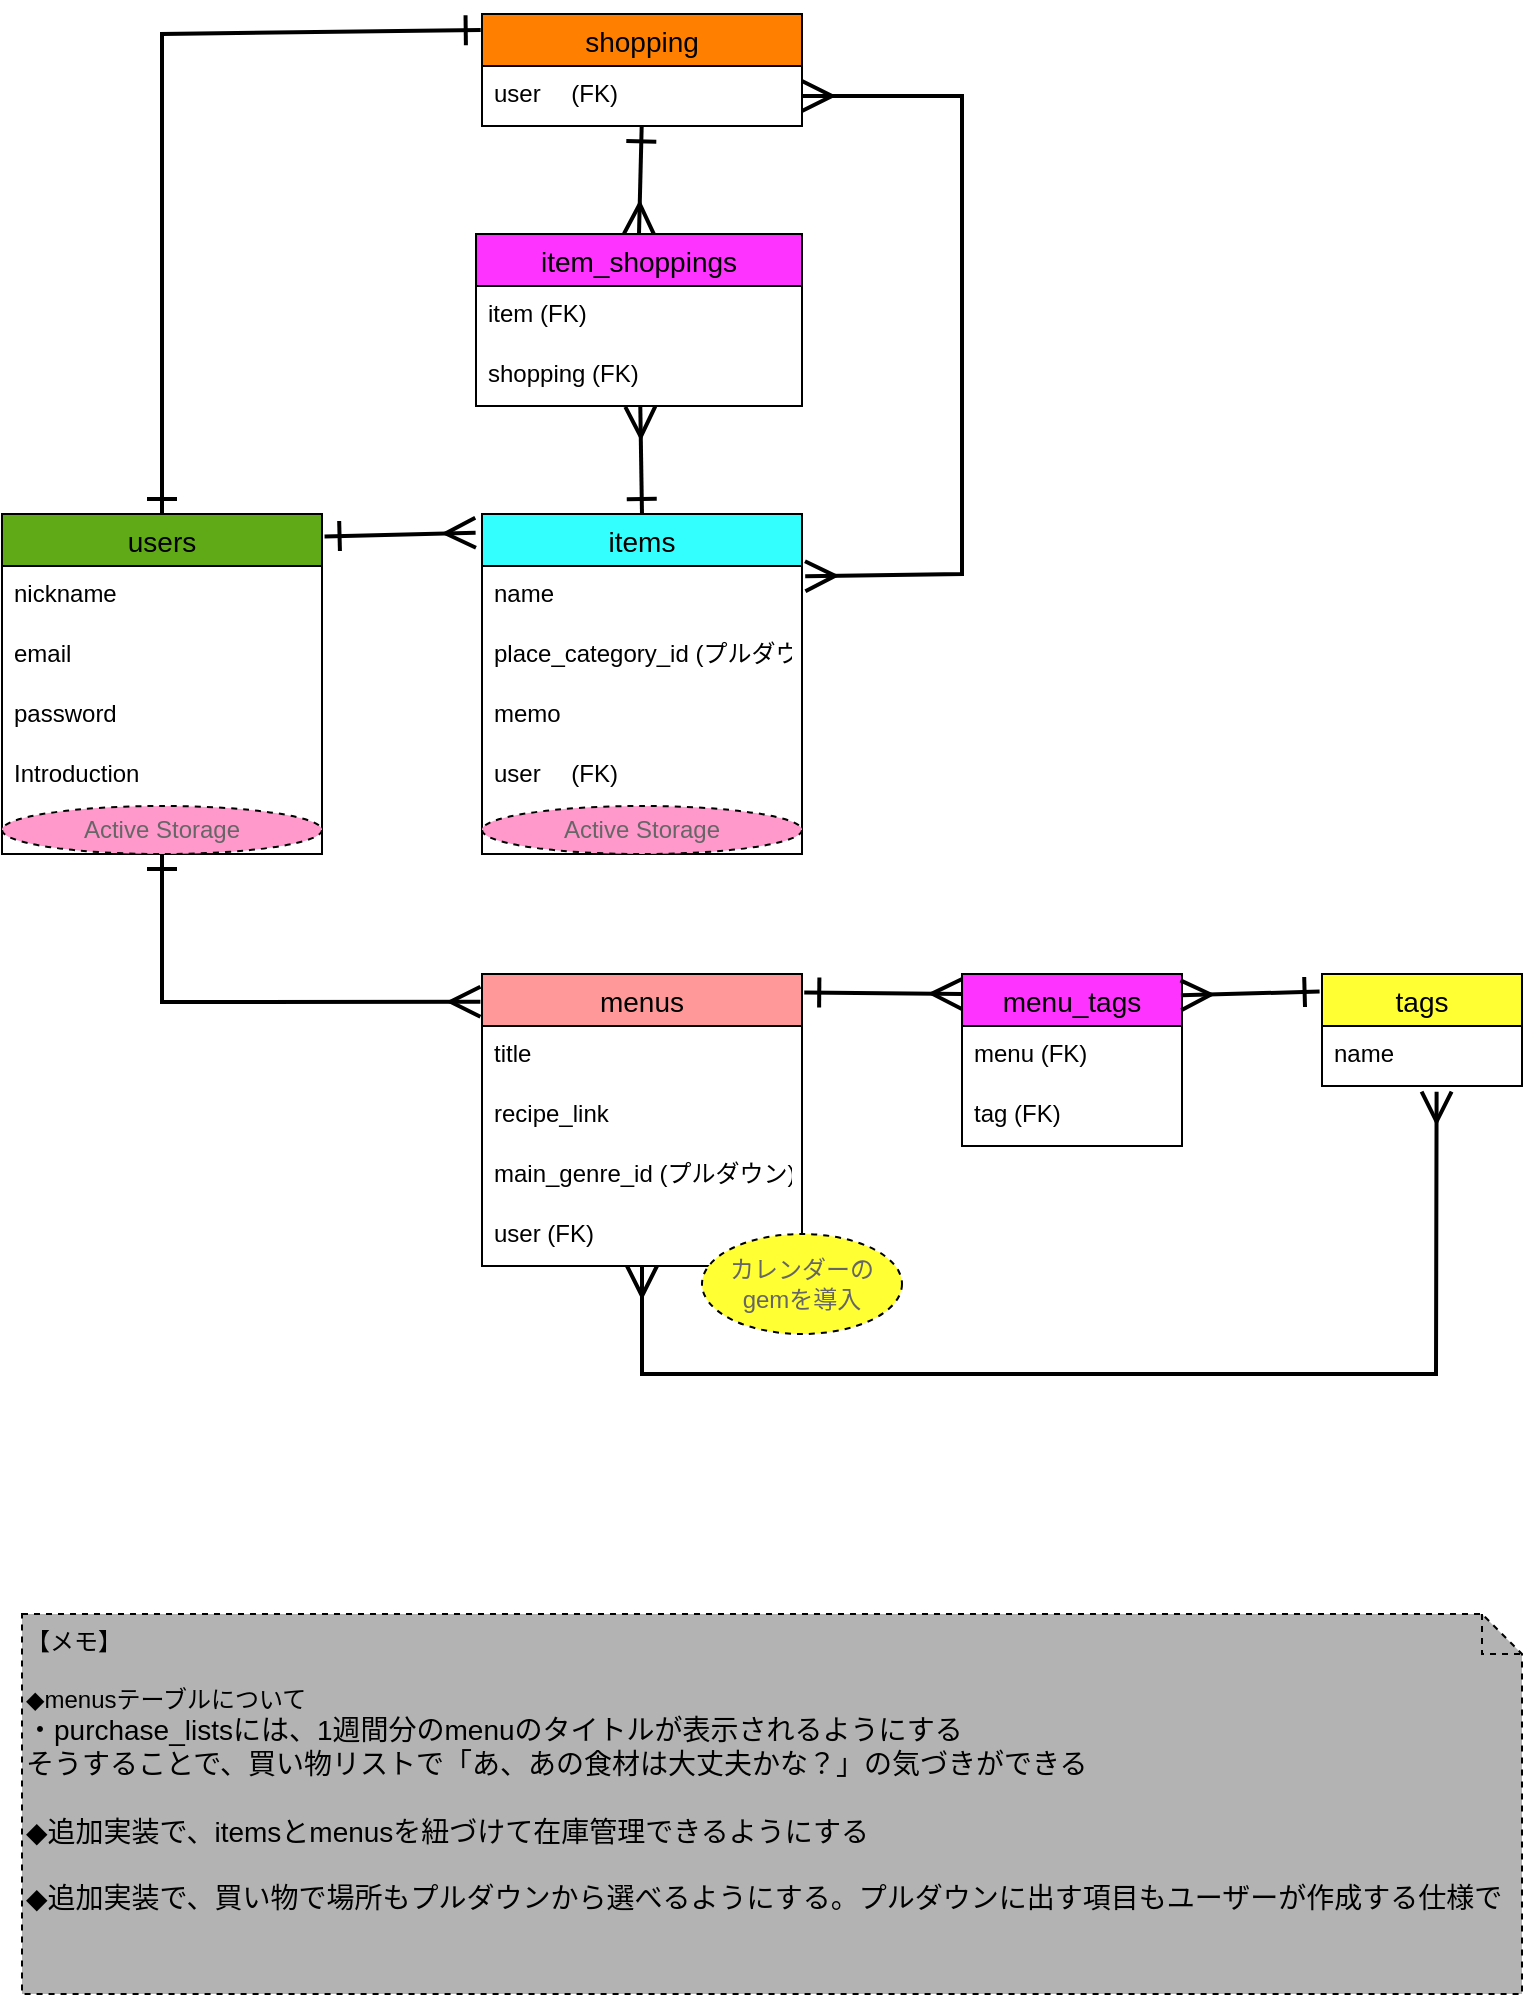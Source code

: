<mxfile>
    <diagram id="eWadbnz62wg29XNE3zge" name="案1">
        <mxGraphModel dx="1537" dy="333" grid="1" gridSize="10" guides="1" tooltips="1" connect="1" arrows="1" fold="1" page="1" pageScale="1" pageWidth="827" pageHeight="1169" math="0" shadow="0">
            <root>
                <mxCell id="0"/>
                <mxCell id="1" parent="0"/>
                <mxCell id="200" value="users" style="swimlane;fontStyle=0;childLayout=stackLayout;horizontal=1;startSize=26;horizontalStack=0;resizeParent=1;resizeParentMax=0;resizeLast=0;collapsible=1;marginBottom=0;align=center;fontSize=14;rounded=0;swimlaneLine=1;glass=0;shadow=0;fillColor=#60A917;fontColor=#000000;" parent="1" vertex="1">
                    <mxGeometry x="-800" y="290" width="160" height="170" as="geometry"/>
                </mxCell>
                <mxCell id="201" value="nickname" style="text;strokeColor=none;fillColor=none;spacingLeft=4;spacingRight=4;overflow=hidden;rotatable=0;points=[[0,0.5],[1,0.5]];portConstraint=eastwest;fontSize=12;" parent="200" vertex="1">
                    <mxGeometry y="26" width="160" height="30" as="geometry"/>
                </mxCell>
                <mxCell id="202" value="email" style="text;strokeColor=none;fillColor=none;spacingLeft=4;spacingRight=4;overflow=hidden;rotatable=0;points=[[0,0.5],[1,0.5]];portConstraint=eastwest;fontSize=12;" parent="200" vertex="1">
                    <mxGeometry y="56" width="160" height="30" as="geometry"/>
                </mxCell>
                <mxCell id="dLK7wWNn38LidMxXqtx3-224" value="password" style="text;strokeColor=none;fillColor=none;spacingLeft=4;spacingRight=4;overflow=hidden;rotatable=0;points=[[0,0.5],[1,0.5]];portConstraint=eastwest;fontSize=12;" parent="200" vertex="1">
                    <mxGeometry y="86" width="160" height="30" as="geometry"/>
                </mxCell>
                <mxCell id="203" value="Introduction&#10;&#10;" style="text;strokeColor=none;fillColor=none;spacingLeft=4;spacingRight=4;overflow=hidden;rotatable=0;points=[[0,0.5],[1,0.5]];portConstraint=eastwest;fontSize=12;" parent="200" vertex="1">
                    <mxGeometry y="116" width="160" height="30" as="geometry"/>
                </mxCell>
                <mxCell id="dLK7wWNn38LidMxXqtx3-231" value="Active Storage" style="ellipse;whiteSpace=wrap;html=1;align=center;rounded=0;shadow=0;glass=0;dashed=1;sketch=0;strokeColor=#000000;strokeWidth=1;fontColor=#666666;fillColor=#FF99CC;gradientColor=none;" parent="200" vertex="1">
                    <mxGeometry y="146" width="160" height="24" as="geometry"/>
                </mxCell>
                <mxCell id="205" value="items" style="swimlane;fontStyle=0;childLayout=stackLayout;horizontal=1;startSize=26;horizontalStack=0;resizeParent=1;resizeParentMax=0;resizeLast=0;collapsible=1;marginBottom=0;align=center;fontSize=14;rounded=0;swimlaneLine=1;glass=0;shadow=0;fillColor=#33FFFF;fontColor=#000000;" parent="1" vertex="1">
                    <mxGeometry x="-560" y="290" width="160" height="170" as="geometry"/>
                </mxCell>
                <mxCell id="206" value="name" style="text;strokeColor=none;fillColor=none;spacingLeft=4;spacingRight=4;overflow=hidden;rotatable=0;points=[[0,0.5],[1,0.5]];portConstraint=eastwest;fontSize=12;" parent="205" vertex="1">
                    <mxGeometry y="26" width="160" height="30" as="geometry"/>
                </mxCell>
                <mxCell id="207" value="place_category_id (プルダウン)" style="text;strokeColor=none;fillColor=none;spacingLeft=4;spacingRight=4;overflow=hidden;rotatable=0;points=[[0,0.5],[1,0.5]];portConstraint=eastwest;fontSize=12;" parent="205" vertex="1">
                    <mxGeometry y="56" width="160" height="30" as="geometry"/>
                </mxCell>
                <mxCell id="210" value="memo" style="text;strokeColor=none;fillColor=none;spacingLeft=4;spacingRight=4;overflow=hidden;rotatable=0;points=[[0,0.5],[1,0.5]];portConstraint=eastwest;fontSize=12;" parent="205" vertex="1">
                    <mxGeometry y="86" width="160" height="30" as="geometry"/>
                </mxCell>
                <mxCell id="211" value="user 　(FK)" style="text;strokeColor=none;fillColor=none;spacingLeft=4;spacingRight=4;overflow=hidden;rotatable=0;points=[[0,0.5],[1,0.5]];portConstraint=eastwest;fontSize=12;" parent="205" vertex="1">
                    <mxGeometry y="116" width="160" height="30" as="geometry"/>
                </mxCell>
                <mxCell id="dLK7wWNn38LidMxXqtx3-233" value="Active Storage" style="ellipse;whiteSpace=wrap;html=1;align=center;rounded=0;shadow=0;glass=0;dashed=1;sketch=0;strokeColor=#000000;strokeWidth=1;fontColor=#666666;fillColor=#FF99CC;gradientColor=none;" parent="205" vertex="1">
                    <mxGeometry y="146" width="160" height="24" as="geometry"/>
                </mxCell>
                <mxCell id="213" value="shopping" style="swimlane;fontStyle=0;childLayout=stackLayout;horizontal=1;startSize=26;horizontalStack=0;resizeParent=1;resizeParentMax=0;resizeLast=0;collapsible=1;marginBottom=0;align=center;fontSize=14;rounded=0;swimlaneLine=1;glass=0;shadow=0;fillColor=#FF8000;fontColor=#000000;" parent="1" vertex="1">
                    <mxGeometry x="-560" y="40" width="160" height="56" as="geometry"/>
                </mxCell>
                <mxCell id="KgGAMbnghW-lA_S38_4V-270" value="user 　(FK)" style="text;strokeColor=none;fillColor=none;spacingLeft=4;spacingRight=4;overflow=hidden;rotatable=0;points=[[0,0.5],[1,0.5]];portConstraint=eastwest;fontSize=12;" parent="213" vertex="1">
                    <mxGeometry y="26" width="160" height="30" as="geometry"/>
                </mxCell>
                <mxCell id="216" value="" style="endArrow=ERone;html=1;rounded=0;strokeWidth=2;fontColor=#F0F0F0;startSize=12;endSize=12;sourcePerimeterSpacing=0;endFill=0;startArrow=ERmany;startFill=0;entryX=1.008;entryY=0.066;entryDx=0;entryDy=0;entryPerimeter=0;exitX=-0.02;exitY=0.055;exitDx=0;exitDy=0;exitPerimeter=0;" parent="1" source="205" target="200" edge="1">
                    <mxGeometry relative="1" as="geometry">
                        <mxPoint x="-600" y="212" as="sourcePoint"/>
                        <mxPoint x="-610" y="220" as="targetPoint"/>
                    </mxGeometry>
                </mxCell>
                <mxCell id="217" value="" style="endArrow=ERmany;html=1;rounded=0;strokeWidth=2;fontColor=#F0F0F0;startSize=12;endSize=12;sourcePerimeterSpacing=0;endFill=0;startArrow=ERone;startFill=0;exitX=0.499;exitY=1.006;exitDx=0;exitDy=0;exitPerimeter=0;entryX=0.5;entryY=0;entryDx=0;entryDy=0;" parent="1" source="KgGAMbnghW-lA_S38_4V-270" target="225" edge="1">
                    <mxGeometry relative="1" as="geometry">
                        <mxPoint x="-480" y="130" as="sourcePoint"/>
                        <mxPoint x="-480" y="140" as="targetPoint"/>
                    </mxGeometry>
                </mxCell>
                <mxCell id="218" value="menus" style="swimlane;fontStyle=0;childLayout=stackLayout;horizontal=1;startSize=26;horizontalStack=0;resizeParent=1;resizeParentMax=0;resizeLast=0;collapsible=1;marginBottom=0;align=center;fontSize=14;rounded=0;swimlaneLine=1;glass=0;shadow=0;fillColor=#FF9999;fontColor=#000000;" parent="1" vertex="1">
                    <mxGeometry x="-560" y="520" width="160" height="146" as="geometry"/>
                </mxCell>
                <mxCell id="219" value="title" style="text;strokeColor=none;fillColor=none;spacingLeft=4;spacingRight=4;overflow=hidden;rotatable=0;points=[[0,0.5],[1,0.5]];portConstraint=eastwest;fontSize=12;" parent="218" vertex="1">
                    <mxGeometry y="26" width="160" height="30" as="geometry"/>
                </mxCell>
                <mxCell id="220" value="recipe_link&#10;&#10;&#10;&#10;" style="text;strokeColor=none;fillColor=none;spacingLeft=4;spacingRight=4;overflow=hidden;rotatable=0;points=[[0,0.5],[1,0.5]];portConstraint=eastwest;fontSize=12;" parent="218" vertex="1">
                    <mxGeometry y="56" width="160" height="30" as="geometry"/>
                </mxCell>
                <mxCell id="223" value="main_genre_id (プルダウン)" style="text;strokeColor=none;fillColor=none;spacingLeft=4;spacingRight=4;overflow=hidden;rotatable=0;points=[[0,0.5],[1,0.5]];portConstraint=eastwest;fontSize=12;" parent="218" vertex="1">
                    <mxGeometry y="86" width="160" height="30" as="geometry"/>
                </mxCell>
                <mxCell id="224" value="user (FK)" style="text;strokeColor=none;fillColor=none;spacingLeft=4;spacingRight=4;overflow=hidden;rotatable=0;points=[[0,0.5],[1,0.5]];portConstraint=eastwest;fontSize=12;" parent="218" vertex="1">
                    <mxGeometry y="116" width="160" height="30" as="geometry"/>
                </mxCell>
                <mxCell id="KgGAMbnghW-lA_S38_4V-237" value="【メモ】&lt;br&gt;&lt;br&gt;◆menusテーブルについて&lt;br&gt;&lt;span style=&quot;font-size: 14px; text-align: center;&quot;&gt;・purchase_listsには、1週間分のmenuのタイトルが表示されるようにする&lt;br&gt;そうすることで、買い物リストで「あ、あの食材は大丈夫かな？」の気づきができる&lt;br&gt;&lt;br&gt;◆追加実装で、itemsとmenusを紐づけて在庫管理できるようにする&lt;br&gt;&lt;br&gt;◆追加実装で、買い物で場所もプルダウンから選べるようにする。プルダウンに出す項目もユーザーが作成する仕様で&lt;br&gt;&lt;/span&gt;" style="shape=note;size=20;whiteSpace=wrap;html=1;rounded=0;shadow=0;glass=0;dashed=1;sketch=0;strokeColor=#000000;strokeWidth=1;fontColor=#000000;fillColor=#B3B3B3;gradientColor=none;align=left;verticalAlign=top;" parent="1" vertex="1">
                    <mxGeometry x="-790" y="840" width="750" height="190" as="geometry"/>
                </mxCell>
                <mxCell id="KgGAMbnghW-lA_S38_4V-248" value="カレンダーの&lt;br&gt;gemを導入" style="ellipse;whiteSpace=wrap;html=1;align=center;rounded=0;shadow=0;glass=0;dashed=1;sketch=0;strokeColor=#000000;strokeWidth=1;fontColor=#666666;fillColor=#FFFF33;gradientColor=none;" parent="1" vertex="1">
                    <mxGeometry x="-450" y="650" width="100" height="50" as="geometry"/>
                </mxCell>
                <mxCell id="KgGAMbnghW-lA_S38_4V-252" value="" style="endArrow=ERone;html=1;rounded=0;strokeWidth=2;fontColor=#F0F0F0;startSize=12;endSize=12;sourcePerimeterSpacing=0;endFill=0;startArrow=ERmany;startFill=0;exitX=-0.005;exitY=0.095;exitDx=0;exitDy=0;exitPerimeter=0;entryX=0.5;entryY=1;entryDx=0;entryDy=0;" parent="1" source="218" target="dLK7wWNn38LidMxXqtx3-231" edge="1">
                    <mxGeometry relative="1" as="geometry">
                        <mxPoint x="-600" y="550" as="sourcePoint"/>
                        <mxPoint x="-720" y="470" as="targetPoint"/>
                        <Array as="points">
                            <mxPoint x="-720" y="534"/>
                        </Array>
                    </mxGeometry>
                </mxCell>
                <mxCell id="KgGAMbnghW-lA_S38_4V-259" value="tags" style="swimlane;fontStyle=0;childLayout=stackLayout;horizontal=1;startSize=26;horizontalStack=0;resizeParent=1;resizeParentMax=0;resizeLast=0;collapsible=1;marginBottom=0;align=center;fontSize=14;rounded=0;swimlaneLine=1;glass=0;shadow=0;strokeColor=#000000;fillColor=#FFFF33;fontColor=#000000;" parent="1" vertex="1">
                    <mxGeometry x="-140" y="520" width="100" height="56" as="geometry"/>
                </mxCell>
                <mxCell id="KgGAMbnghW-lA_S38_4V-260" value="name" style="text;strokeColor=default;fillColor=none;spacingLeft=4;spacingRight=4;overflow=hidden;rotatable=0;points=[[0,0.5],[1,0.5]];portConstraint=eastwest;fontSize=12;" parent="KgGAMbnghW-lA_S38_4V-259" vertex="1">
                    <mxGeometry y="26" width="100" height="30" as="geometry"/>
                </mxCell>
                <mxCell id="KgGAMbnghW-lA_S38_4V-261" value="menu_tags" style="swimlane;fontStyle=0;childLayout=stackLayout;horizontal=1;startSize=26;horizontalStack=0;resizeParent=1;resizeParentMax=0;resizeLast=0;collapsible=1;marginBottom=0;align=center;fontSize=14;rounded=0;swimlaneLine=1;glass=0;shadow=0;fillColor=#FF33FF;fontColor=#000000;" parent="1" vertex="1">
                    <mxGeometry x="-320" y="520" width="110" height="86" as="geometry"/>
                </mxCell>
                <mxCell id="KgGAMbnghW-lA_S38_4V-263" value="menu (FK)" style="text;strokeColor=none;fillColor=none;spacingLeft=4;spacingRight=4;overflow=hidden;rotatable=0;points=[[0,0.5],[1,0.5]];portConstraint=eastwest;fontSize=12;" parent="KgGAMbnghW-lA_S38_4V-261" vertex="1">
                    <mxGeometry y="26" width="110" height="30" as="geometry"/>
                </mxCell>
                <mxCell id="KgGAMbnghW-lA_S38_4V-262" value="tag (FK)" style="text;strokeColor=none;fillColor=none;spacingLeft=4;spacingRight=4;overflow=hidden;rotatable=0;points=[[0,0.5],[1,0.5]];portConstraint=eastwest;fontSize=12;" parent="KgGAMbnghW-lA_S38_4V-261" vertex="1">
                    <mxGeometry y="56" width="110" height="30" as="geometry"/>
                </mxCell>
                <mxCell id="KgGAMbnghW-lA_S38_4V-265" value="" style="endArrow=ERone;html=1;rounded=0;strokeWidth=2;fontColor=#F0F0F0;startSize=12;endSize=12;sourcePerimeterSpacing=0;endFill=0;startArrow=ERmany;startFill=0;entryX=1.007;entryY=0.063;entryDx=0;entryDy=0;entryPerimeter=0;exitX=0;exitY=0.116;exitDx=0;exitDy=0;exitPerimeter=0;" parent="1" source="KgGAMbnghW-lA_S38_4V-261" target="218" edge="1">
                    <mxGeometry relative="1" as="geometry">
                        <mxPoint x="-360" y="529" as="sourcePoint"/>
                        <mxPoint x="-400" y="560" as="targetPoint"/>
                    </mxGeometry>
                </mxCell>
                <mxCell id="KgGAMbnghW-lA_S38_4V-266" value="" style="endArrow=ERone;html=1;rounded=0;strokeWidth=2;fontColor=#F0F0F0;startSize=12;endSize=12;sourcePerimeterSpacing=0;endFill=0;startArrow=ERmany;startFill=0;entryX=-0.012;entryY=0.157;entryDx=0;entryDy=0;exitX=0.995;exitY=0.124;exitDx=0;exitDy=0;exitPerimeter=0;entryPerimeter=0;" parent="1" source="KgGAMbnghW-lA_S38_4V-261" target="KgGAMbnghW-lA_S38_4V-259" edge="1">
                    <mxGeometry relative="1" as="geometry">
                        <mxPoint x="-190" y="530" as="sourcePoint"/>
                        <mxPoint x="-390" y="571" as="targetPoint"/>
                    </mxGeometry>
                </mxCell>
                <mxCell id="KgGAMbnghW-lA_S38_4V-267" value="" style="endArrow=ERone;html=1;rounded=0;strokeWidth=2;fontColor=#F0F0F0;startSize=12;endSize=12;sourcePerimeterSpacing=0;endFill=0;startArrow=ERone;startFill=0;entryX=0.5;entryY=0;entryDx=0;entryDy=0;exitX=-0.004;exitY=0.143;exitDx=0;exitDy=0;exitPerimeter=0;" parent="1" source="213" target="200" edge="1">
                    <mxGeometry relative="1" as="geometry">
                        <mxPoint x="-590" y="50" as="sourcePoint"/>
                        <mxPoint x="-720" y="40" as="targetPoint"/>
                        <Array as="points">
                            <mxPoint x="-720" y="50"/>
                        </Array>
                    </mxGeometry>
                </mxCell>
                <mxCell id="dLK7wWNn38LidMxXqtx3-243" value="" style="endArrow=ERmany;html=1;rounded=0;strokeWidth=2;fontColor=#F0F0F0;startSize=12;endSize=12;sourcePerimeterSpacing=0;endFill=0;startArrow=ERmany;startFill=0;exitX=0.573;exitY=1.094;exitDx=0;exitDy=0;exitPerimeter=0;entryX=0.5;entryY=1;entryDx=0;entryDy=0;" parent="1" source="KgGAMbnghW-lA_S38_4V-260" target="218" edge="1">
                    <mxGeometry relative="1" as="geometry">
                        <mxPoint x="-134.48" y="740" as="sourcePoint"/>
                        <mxPoint x="-480" y="680" as="targetPoint"/>
                        <Array as="points">
                            <mxPoint x="-83" y="720"/>
                            <mxPoint x="-480" y="720"/>
                        </Array>
                    </mxGeometry>
                </mxCell>
                <mxCell id="225" value="item_shoppings" style="swimlane;fontStyle=0;childLayout=stackLayout;horizontal=1;startSize=26;horizontalStack=0;resizeParent=1;resizeParentMax=0;resizeLast=0;collapsible=1;marginBottom=0;align=center;fontSize=14;rounded=0;swimlaneLine=1;glass=0;shadow=0;fillColor=#FF33FF;fontColor=#000000;" parent="1" vertex="1">
                    <mxGeometry x="-563" y="150" width="163" height="86" as="geometry"/>
                </mxCell>
                <mxCell id="230" value="item (FK)" style="text;strokeColor=none;fillColor=none;spacingLeft=4;spacingRight=4;overflow=hidden;rotatable=0;points=[[0,0.5],[1,0.5]];portConstraint=eastwest;fontSize=12;" parent="225" vertex="1">
                    <mxGeometry y="26" width="163" height="30" as="geometry"/>
                </mxCell>
                <mxCell id="227" value="shopping (FK)" style="text;strokeColor=none;fillColor=none;spacingLeft=4;spacingRight=4;overflow=hidden;rotatable=0;points=[[0,0.5],[1,0.5]];portConstraint=eastwest;fontSize=12;" parent="225" vertex="1">
                    <mxGeometry y="56" width="163" height="30" as="geometry"/>
                </mxCell>
                <mxCell id="231" value="" style="endArrow=ERmany;html=1;rounded=0;strokeWidth=2;fontColor=#F0F0F0;startSize=12;endSize=12;sourcePerimeterSpacing=0;endFill=0;startArrow=ERone;startFill=0;exitX=0.5;exitY=0;exitDx=0;exitDy=0;entryX=0.504;entryY=1.011;entryDx=0;entryDy=0;entryPerimeter=0;" parent="1" source="205" target="227" edge="1">
                    <mxGeometry relative="1" as="geometry">
                        <mxPoint x="-470.16" y="106.18" as="sourcePoint"/>
                        <mxPoint x="-480" y="260" as="targetPoint"/>
                    </mxGeometry>
                </mxCell>
                <mxCell id="232" value="" style="endArrow=ERmany;html=1;rounded=0;strokeWidth=2;fontColor=#F0F0F0;startSize=12;endSize=12;sourcePerimeterSpacing=0;endFill=0;startArrow=ERmany;startFill=0;exitX=1;exitY=0.5;exitDx=0;exitDy=0;entryX=1.01;entryY=0.172;entryDx=0;entryDy=0;entryPerimeter=0;" parent="1" source="KgGAMbnghW-lA_S38_4V-270" target="206" edge="1">
                    <mxGeometry relative="1" as="geometry">
                        <mxPoint x="-268.66" y="190.0" as="sourcePoint"/>
                        <mxPoint x="-380" y="340" as="targetPoint"/>
                        <Array as="points">
                            <mxPoint x="-320" y="81"/>
                            <mxPoint x="-320" y="320"/>
                        </Array>
                    </mxGeometry>
                </mxCell>
            </root>
        </mxGraphModel>
    </diagram>
    <diagram name="案2" id="NeRu8VXgCP2zrzPimx1U">
        <mxGraphModel dx="3023" dy="1542" grid="1" gridSize="10" guides="1" tooltips="1" connect="1" arrows="1" fold="1" page="1" pageScale="1" pageWidth="827" pageHeight="1169" math="0" shadow="0">
            <root>
                <mxCell id="s4Gsbq-1xFyYyIthdPwe-0"/>
                <mxCell id="s4Gsbq-1xFyYyIthdPwe-1" parent="s4Gsbq-1xFyYyIthdPwe-0"/>
                <mxCell id="s4Gsbq-1xFyYyIthdPwe-2" value="users" style="swimlane;fontStyle=0;childLayout=stackLayout;horizontal=1;startSize=26;horizontalStack=0;resizeParent=1;resizeParentMax=0;resizeLast=0;collapsible=1;marginBottom=0;align=center;fontSize=14;rounded=0;swimlaneLine=1;glass=0;shadow=0;fillColor=#60A917;fontColor=#000000;" vertex="1" parent="s4Gsbq-1xFyYyIthdPwe-1">
                    <mxGeometry x="40" y="40" width="160" height="116" as="geometry"/>
                </mxCell>
                <mxCell id="s4Gsbq-1xFyYyIthdPwe-3" value="nickname" style="text;strokeColor=none;fillColor=none;spacingLeft=4;spacingRight=4;overflow=hidden;rotatable=0;points=[[0,0.5],[1,0.5]];portConstraint=eastwest;fontSize=12;" vertex="1" parent="s4Gsbq-1xFyYyIthdPwe-2">
                    <mxGeometry y="26" width="160" height="30" as="geometry"/>
                </mxCell>
                <mxCell id="s4Gsbq-1xFyYyIthdPwe-4" value="email" style="text;strokeColor=none;fillColor=none;spacingLeft=4;spacingRight=4;overflow=hidden;rotatable=0;points=[[0,0.5],[1,0.5]];portConstraint=eastwest;fontSize=12;" vertex="1" parent="s4Gsbq-1xFyYyIthdPwe-2">
                    <mxGeometry y="56" width="160" height="30" as="geometry"/>
                </mxCell>
                <mxCell id="s4Gsbq-1xFyYyIthdPwe-5" value="password" style="text;strokeColor=none;fillColor=none;spacingLeft=4;spacingRight=4;overflow=hidden;rotatable=0;points=[[0,0.5],[1,0.5]];portConstraint=eastwest;fontSize=12;" vertex="1" parent="s4Gsbq-1xFyYyIthdPwe-2">
                    <mxGeometry y="86" width="160" height="30" as="geometry"/>
                </mxCell>
                <mxCell id="s4Gsbq-1xFyYyIthdPwe-6" value="ユーザー管理に関する情報" style="swimlane;fontStyle=0;childLayout=stackLayout;horizontal=1;startSize=26;horizontalStack=0;resizeParent=1;resizeParentMax=0;resizeLast=0;collapsible=1;marginBottom=0;align=center;fontSize=14;rounded=0;swimlaneLine=1;glass=0;shadow=0;fillColor=#60A917;fontColor=#000000;strokeColor=#2D7600;" vertex="1" parent="s4Gsbq-1xFyYyIthdPwe-1">
                    <mxGeometry x="-650" y="60" width="230" height="326" as="geometry"/>
                </mxCell>
                <mxCell id="s4Gsbq-1xFyYyIthdPwe-7" value="ニックネーム" style="text;strokeColor=default;fillColor=#FFFFFF;spacingLeft=4;spacingRight=4;overflow=hidden;rotatable=0;points=[[0,0.5],[1,0.5]];portConstraint=eastwest;fontSize=12;strokeWidth=1;dashed=1;fontColor=#000000;" vertex="1" parent="s4Gsbq-1xFyYyIthdPwe-6">
                    <mxGeometry y="26" width="230" height="30" as="geometry"/>
                </mxCell>
                <mxCell id="s4Gsbq-1xFyYyIthdPwe-8" value="メールアドレス " style="text;strokeColor=default;fillColor=#FFFFFF;spacingLeft=4;spacingRight=4;overflow=hidden;rotatable=0;points=[[0,0.5],[1,0.5]];portConstraint=eastwest;fontSize=12;dashed=1;fontColor=#000000;" vertex="1" parent="s4Gsbq-1xFyYyIthdPwe-6">
                    <mxGeometry y="56" width="230" height="30" as="geometry"/>
                </mxCell>
                <mxCell id="s4Gsbq-1xFyYyIthdPwe-9" value="パスワード" style="text;strokeColor=default;fillColor=#FFFFFF;spacingLeft=4;spacingRight=4;overflow=hidden;rotatable=0;points=[[0,0.5],[1,0.5]];portConstraint=eastwest;fontSize=12;rounded=0;shadow=0;glass=0;sketch=0;fontColor=#000000;dashed=1;" vertex="1" parent="s4Gsbq-1xFyYyIthdPwe-6">
                    <mxGeometry y="86" width="230" height="30" as="geometry"/>
                </mxCell>
                <mxCell id="s4Gsbq-1xFyYyIthdPwe-10" value="名字" style="text;strokeColor=default;fillColor=#FFFFFF;spacingLeft=4;spacingRight=4;overflow=hidden;rotatable=0;points=[[0,0.5],[1,0.5]];portConstraint=eastwest;fontSize=12;rounded=0;shadow=0;glass=0;sketch=0;fontColor=#000000;dashed=1;" vertex="1" parent="s4Gsbq-1xFyYyIthdPwe-6">
                    <mxGeometry y="116" width="230" height="30" as="geometry"/>
                </mxCell>
                <mxCell id="s4Gsbq-1xFyYyIthdPwe-11" value="名前" style="text;strokeColor=default;fillColor=#FFFFFF;spacingLeft=4;spacingRight=4;overflow=hidden;rotatable=0;points=[[0,0.5],[1,0.5]];portConstraint=eastwest;fontSize=12;rounded=0;shadow=0;glass=0;sketch=0;fontColor=#000000;dashed=1;" vertex="1" parent="s4Gsbq-1xFyYyIthdPwe-6">
                    <mxGeometry y="146" width="230" height="30" as="geometry"/>
                </mxCell>
                <mxCell id="s4Gsbq-1xFyYyIthdPwe-12" value="名字カナ" style="text;strokeColor=default;fillColor=#FFFFFF;spacingLeft=4;spacingRight=4;overflow=hidden;rotatable=0;points=[[0,0.5],[1,0.5]];portConstraint=eastwest;fontSize=12;rounded=0;shadow=0;glass=0;sketch=0;fontColor=#000000;dashed=1;" vertex="1" parent="s4Gsbq-1xFyYyIthdPwe-6">
                    <mxGeometry y="176" width="230" height="30" as="geometry"/>
                </mxCell>
                <mxCell id="s4Gsbq-1xFyYyIthdPwe-13" value="名前カナ" style="text;strokeColor=default;fillColor=#FFFFFF;spacingLeft=4;spacingRight=4;overflow=hidden;rotatable=0;points=[[0,0.5],[1,0.5]];portConstraint=eastwest;fontSize=12;dashed=1;fontColor=#000000;" vertex="1" parent="s4Gsbq-1xFyYyIthdPwe-6">
                    <mxGeometry y="206" width="230" height="30" as="geometry"/>
                </mxCell>
                <mxCell id="s4Gsbq-1xFyYyIthdPwe-14" value="生年月日" style="text;strokeColor=default;fillColor=#FFFFFF;spacingLeft=4;spacingRight=4;overflow=hidden;rotatable=0;points=[[0,0.5],[1,0.5]];portConstraint=eastwest;fontSize=12;rounded=0;shadow=0;glass=0;sketch=0;fontColor=#000000;dashed=1;" vertex="1" parent="s4Gsbq-1xFyYyIthdPwe-6">
                    <mxGeometry y="236" width="230" height="30" as="geometry"/>
                </mxCell>
                <mxCell id="s4Gsbq-1xFyYyIthdPwe-15" value="アイコン画像" style="text;strokeColor=default;fillColor=#FFFFFF;spacingLeft=4;spacingRight=4;overflow=hidden;rotatable=0;points=[[0,0.5],[1,0.5]];portConstraint=eastwest;fontSize=12;rounded=0;shadow=0;glass=0;sketch=0;fontColor=#000000;dashed=1;" vertex="1" parent="s4Gsbq-1xFyYyIthdPwe-6">
                    <mxGeometry y="266" width="230" height="30" as="geometry"/>
                </mxCell>
                <mxCell id="s4Gsbq-1xFyYyIthdPwe-16" value="プロフィール文" style="text;strokeColor=default;fillColor=#FFFFFF;spacingLeft=4;spacingRight=4;overflow=hidden;rotatable=0;points=[[0,0.5],[1,0.5]];portConstraint=eastwest;fontSize=12;rounded=0;shadow=0;glass=0;sketch=0;fontColor=#000000;dashed=1;" vertex="1" parent="s4Gsbq-1xFyYyIthdPwe-6">
                    <mxGeometry y="296" width="230" height="30" as="geometry"/>
                </mxCell>
                <mxCell id="s4Gsbq-1xFyYyIthdPwe-17" value="買い物リストに関する情報" style="swimlane;fontStyle=0;childLayout=stackLayout;horizontal=1;startSize=26;horizontalStack=0;resizeParent=1;resizeParentMax=0;resizeLast=0;collapsible=1;marginBottom=0;align=center;fontSize=14;rounded=0;swimlaneLine=1;glass=0;shadow=0;fillColor=#FFFF66;strokeColor=#d6b656;gradientColor=none;fontColor=#000000;" vertex="1" parent="s4Gsbq-1xFyYyIthdPwe-1">
                    <mxGeometry x="-570" y="440" width="230" height="56" as="geometry"/>
                </mxCell>
                <mxCell id="s4Gsbq-1xFyYyIthdPwe-18" value="購入数量" style="text;strokeColor=default;fillColor=#FFFFFF;spacingLeft=4;spacingRight=4;overflow=hidden;rotatable=0;points=[[0,0.5],[1,0.5]];portConstraint=eastwest;fontSize=12;dashed=1;fontColor=#000000;" vertex="1" parent="s4Gsbq-1xFyYyIthdPwe-17">
                    <mxGeometry y="26" width="230" height="30" as="geometry"/>
                </mxCell>
                <mxCell id="s4Gsbq-1xFyYyIthdPwe-19" value="献立に関する情報" style="swimlane;fontStyle=0;childLayout=stackLayout;horizontal=1;startSize=26;horizontalStack=0;resizeParent=1;resizeParentMax=0;resizeLast=0;collapsible=1;marginBottom=0;align=center;fontSize=14;rounded=0;swimlaneLine=1;glass=0;shadow=0;fillColor=#FF9933;strokeColor=#d6b656;gradientColor=none;fontColor=#000000;" vertex="1" parent="s4Gsbq-1xFyYyIthdPwe-1">
                    <mxGeometry x="-500" y="680" width="230" height="176" as="geometry"/>
                </mxCell>
                <mxCell id="s4Gsbq-1xFyYyIthdPwe-20" value="タイトル" style="text;strokeColor=default;fillColor=#FFFFFF;spacingLeft=4;spacingRight=4;overflow=hidden;rotatable=0;points=[[0,0.5],[1,0.5]];portConstraint=eastwest;fontSize=12;dashed=1;fontColor=#000000;" vertex="1" parent="s4Gsbq-1xFyYyIthdPwe-19">
                    <mxGeometry y="26" width="230" height="30" as="geometry"/>
                </mxCell>
                <mxCell id="s4Gsbq-1xFyYyIthdPwe-21" value="食材" style="text;strokeColor=default;fillColor=#FFFFFF;spacingLeft=4;spacingRight=4;overflow=hidden;rotatable=0;points=[[0,0.5],[1,0.5]];portConstraint=eastwest;fontSize=12;rounded=0;shadow=0;glass=0;sketch=0;fontColor=#000000;dashed=1;" vertex="1" parent="s4Gsbq-1xFyYyIthdPwe-19">
                    <mxGeometry y="56" width="230" height="30" as="geometry"/>
                </mxCell>
                <mxCell id="s4Gsbq-1xFyYyIthdPwe-22" value="食材" style="text;strokeColor=default;fillColor=#FFFFFF;spacingLeft=4;spacingRight=4;overflow=hidden;rotatable=0;points=[[0,0.5],[1,0.5]];portConstraint=eastwest;fontSize=12;dashed=1;fontColor=#000000;" vertex="1" parent="s4Gsbq-1xFyYyIthdPwe-19">
                    <mxGeometry y="86" width="230" height="30" as="geometry"/>
                </mxCell>
                <mxCell id="s4Gsbq-1xFyYyIthdPwe-23" value="食材" style="text;strokeColor=default;fillColor=#FFFFFF;spacingLeft=4;spacingRight=4;overflow=hidden;rotatable=0;points=[[0,0.5],[1,0.5]];portConstraint=eastwest;fontSize=12;rounded=0;shadow=0;glass=0;sketch=0;fontColor=#000000;dashed=1;" vertex="1" parent="s4Gsbq-1xFyYyIthdPwe-19">
                    <mxGeometry y="116" width="230" height="30" as="geometry"/>
                </mxCell>
                <mxCell id="s4Gsbq-1xFyYyIthdPwe-24" value="その他" style="text;strokeColor=default;fillColor=#FFFFFF;spacingLeft=4;spacingRight=4;overflow=hidden;rotatable=0;points=[[0,0.5],[1,0.5]];portConstraint=eastwest;fontSize=12;rounded=0;shadow=0;glass=0;sketch=0;fontColor=#000000;dashed=1;" vertex="1" parent="s4Gsbq-1xFyYyIthdPwe-19">
                    <mxGeometry y="146" width="230" height="30" as="geometry"/>
                </mxCell>
                <mxCell id="s4Gsbq-1xFyYyIthdPwe-25" value="アイテムに関する情報" style="swimlane;fontStyle=0;childLayout=stackLayout;horizontal=1;startSize=26;horizontalStack=0;resizeParent=1;resizeParentMax=0;resizeLast=0;collapsible=1;marginBottom=0;align=center;fontSize=14;rounded=0;swimlaneLine=1;glass=0;shadow=0;fillColor=#33FFFF;strokeColor=#d6b656;gradientColor=none;fontColor=#000000;" vertex="1" parent="s4Gsbq-1xFyYyIthdPwe-1">
                    <mxGeometry x="-340" y="100" width="230" height="176" as="geometry"/>
                </mxCell>
                <mxCell id="s4Gsbq-1xFyYyIthdPwe-26" value="アイテム名" style="text;strokeColor=default;fillColor=#FFFFFF;spacingLeft=4;spacingRight=4;overflow=hidden;rotatable=0;points=[[0,0.5],[1,0.5]];portConstraint=eastwest;fontSize=12;strokeWidth=1;dashed=1;fontColor=#000000;" vertex="1" parent="s4Gsbq-1xFyYyIthdPwe-25">
                    <mxGeometry y="26" width="230" height="30" as="geometry"/>
                </mxCell>
                <mxCell id="s4Gsbq-1xFyYyIthdPwe-27" value="カテゴリー" style="text;strokeColor=default;fillColor=#FFFFFF;spacingLeft=4;spacingRight=4;overflow=hidden;rotatable=0;points=[[0,0.5],[1,0.5]];portConstraint=eastwest;fontSize=12;rounded=0;shadow=0;glass=0;sketch=0;fontColor=#000000;dashed=1;" vertex="1" parent="s4Gsbq-1xFyYyIthdPwe-25">
                    <mxGeometry y="56" width="230" height="30" as="geometry"/>
                </mxCell>
                <mxCell id="s4Gsbq-1xFyYyIthdPwe-28" value="前回の購入日" style="text;strokeColor=default;fillColor=#FFFFFF;spacingLeft=4;spacingRight=4;overflow=hidden;rotatable=0;points=[[0,0.5],[1,0.5]];portConstraint=eastwest;fontSize=12;dashed=1;fontColor=#000000;" vertex="1" parent="s4Gsbq-1xFyYyIthdPwe-25">
                    <mxGeometry y="86" width="230" height="30" as="geometry"/>
                </mxCell>
                <mxCell id="s4Gsbq-1xFyYyIthdPwe-29" value="消費期限" style="text;strokeColor=default;fillColor=#FFFFFF;spacingLeft=4;spacingRight=4;overflow=hidden;rotatable=0;points=[[0,0.5],[1,0.5]];portConstraint=eastwest;fontSize=12;rounded=0;shadow=0;glass=0;sketch=0;fontColor=#000000;dashed=1;" vertex="1" parent="s4Gsbq-1xFyYyIthdPwe-25">
                    <mxGeometry y="116" width="230" height="30" as="geometry"/>
                </mxCell>
                <mxCell id="s4Gsbq-1xFyYyIthdPwe-30" value="備考" style="text;strokeColor=default;fillColor=#FFFFFF;spacingLeft=4;spacingRight=4;overflow=hidden;rotatable=0;points=[[0,0.5],[1,0.5]];portConstraint=eastwest;fontSize=12;rounded=0;shadow=0;glass=0;sketch=0;fontColor=#000000;dashed=1;" vertex="1" parent="s4Gsbq-1xFyYyIthdPwe-25">
                    <mxGeometry y="146" width="230" height="30" as="geometry"/>
                </mxCell>
                <mxCell id="s4Gsbq-1xFyYyIthdPwe-31" value="画像" style="text;strokeColor=default;fillColor=#FFFFFF;spacingLeft=4;spacingRight=4;overflow=hidden;rotatable=0;points=[[0,0.5],[1,0.5]];portConstraint=eastwest;fontSize=12;rounded=0;shadow=0;glass=0;sketch=0;fontColor=#000000;dashed=1;" vertex="1" parent="s4Gsbq-1xFyYyIthdPwe-1">
                    <mxGeometry x="-260" y="626" width="230" height="30" as="geometry"/>
                </mxCell>
                <mxCell id="s4Gsbq-1xFyYyIthdPwe-32" value="purchase_lists" style="swimlane;fontStyle=0;childLayout=stackLayout;horizontal=1;startSize=26;horizontalStack=0;resizeParent=1;resizeParentMax=0;resizeLast=0;collapsible=1;marginBottom=0;align=center;fontSize=14;rounded=0;swimlaneLine=1;glass=0;shadow=0;" vertex="1" parent="s4Gsbq-1xFyYyIthdPwe-1">
                    <mxGeometry x="40" y="800" width="160" height="86" as="geometry"/>
                </mxCell>
                <mxCell id="s4Gsbq-1xFyYyIthdPwe-33" value="item　(foreign_key)" style="text;strokeColor=none;fillColor=none;spacingLeft=4;spacingRight=4;overflow=hidden;rotatable=0;points=[[0,0.5],[1,0.5]];portConstraint=eastwest;fontSize=12;" vertex="1" parent="s4Gsbq-1xFyYyIthdPwe-32">
                    <mxGeometry y="26" width="160" height="30" as="geometry"/>
                </mxCell>
                <mxCell id="s4Gsbq-1xFyYyIthdPwe-34" value="quantity" style="text;strokeColor=none;fillColor=none;spacingLeft=4;spacingRight=4;overflow=hidden;rotatable=0;points=[[0,0.5],[1,0.5]];portConstraint=eastwest;fontSize=12;" vertex="1" parent="s4Gsbq-1xFyYyIthdPwe-32">
                    <mxGeometry y="56" width="160" height="30" as="geometry"/>
                </mxCell>
                <mxCell id="s4Gsbq-1xFyYyIthdPwe-35" value="menus" style="swimlane;fontStyle=0;childLayout=stackLayout;horizontal=1;startSize=26;horizontalStack=0;resizeParent=1;resizeParentMax=0;resizeLast=0;collapsible=1;marginBottom=0;align=center;fontSize=14;rounded=0;swimlaneLine=1;glass=0;shadow=0;" vertex="1" parent="s4Gsbq-1xFyYyIthdPwe-1">
                    <mxGeometry x="280" y="40" width="160" height="236" as="geometry"/>
                </mxCell>
                <mxCell id="s4Gsbq-1xFyYyIthdPwe-36" value="title" style="text;strokeColor=none;fillColor=none;spacingLeft=4;spacingRight=4;overflow=hidden;rotatable=0;points=[[0,0.5],[1,0.5]];portConstraint=eastwest;fontSize=12;" vertex="1" parent="s4Gsbq-1xFyYyIthdPwe-35">
                    <mxGeometry y="26" width="160" height="30" as="geometry"/>
                </mxCell>
                <mxCell id="s4Gsbq-1xFyYyIthdPwe-37" value="Item 3" style="text;strokeColor=none;fillColor=none;spacingLeft=4;spacingRight=4;overflow=hidden;rotatable=0;points=[[0,0.5],[1,0.5]];portConstraint=eastwest;fontSize=12;" vertex="1" parent="s4Gsbq-1xFyYyIthdPwe-35">
                    <mxGeometry y="56" width="160" height="30" as="geometry"/>
                </mxCell>
                <mxCell id="s4Gsbq-1xFyYyIthdPwe-38" value="Item 3" style="text;strokeColor=none;fillColor=none;spacingLeft=4;spacingRight=4;overflow=hidden;rotatable=0;points=[[0,0.5],[1,0.5]];portConstraint=eastwest;fontSize=12;" vertex="1" parent="s4Gsbq-1xFyYyIthdPwe-35">
                    <mxGeometry y="86" width="160" height="30" as="geometry"/>
                </mxCell>
                <mxCell id="s4Gsbq-1xFyYyIthdPwe-39" value="Item 3" style="text;strokeColor=none;fillColor=none;spacingLeft=4;spacingRight=4;overflow=hidden;rotatable=0;points=[[0,0.5],[1,0.5]];portConstraint=eastwest;fontSize=12;" vertex="1" parent="s4Gsbq-1xFyYyIthdPwe-35">
                    <mxGeometry y="116" width="160" height="30" as="geometry"/>
                </mxCell>
                <mxCell id="s4Gsbq-1xFyYyIthdPwe-40" value="Item 3" style="text;strokeColor=none;fillColor=none;spacingLeft=4;spacingRight=4;overflow=hidden;rotatable=0;points=[[0,0.5],[1,0.5]];portConstraint=eastwest;fontSize=12;" vertex="1" parent="s4Gsbq-1xFyYyIthdPwe-35">
                    <mxGeometry y="146" width="160" height="30" as="geometry"/>
                </mxCell>
                <mxCell id="s4Gsbq-1xFyYyIthdPwe-41" value="user (外部キー)" style="text;strokeColor=none;fillColor=none;spacingLeft=4;spacingRight=4;overflow=hidden;rotatable=0;points=[[0,0.5],[1,0.5]];portConstraint=eastwest;fontSize=12;" vertex="1" parent="s4Gsbq-1xFyYyIthdPwe-35">
                    <mxGeometry y="176" width="160" height="30" as="geometry"/>
                </mxCell>
                <mxCell id="s4Gsbq-1xFyYyIthdPwe-42" value="item (外部キー)" style="text;strokeColor=none;fillColor=none;spacingLeft=4;spacingRight=4;overflow=hidden;rotatable=0;points=[[0,0.5],[1,0.5]];portConstraint=eastwest;fontSize=12;" vertex="1" parent="s4Gsbq-1xFyYyIthdPwe-35">
                    <mxGeometry y="206" width="160" height="30" as="geometry"/>
                </mxCell>
                <mxCell id="s4Gsbq-1xFyYyIthdPwe-43" value="items" style="swimlane;fontStyle=0;childLayout=stackLayout;horizontal=1;startSize=26;horizontalStack=0;resizeParent=1;resizeParentMax=0;resizeLast=0;collapsible=1;marginBottom=0;align=center;fontSize=14;rounded=0;swimlaneLine=1;glass=0;shadow=0;fillColor=#33FFFF;fontColor=#000000;" vertex="1" parent="s4Gsbq-1xFyYyIthdPwe-1">
                    <mxGeometry x="40" y="464" width="160" height="236" as="geometry"/>
                </mxCell>
                <mxCell id="s4Gsbq-1xFyYyIthdPwe-44" value="name" style="text;strokeColor=none;fillColor=none;spacingLeft=4;spacingRight=4;overflow=hidden;rotatable=0;points=[[0,0.5],[1,0.5]];portConstraint=eastwest;fontSize=12;" vertex="1" parent="s4Gsbq-1xFyYyIthdPwe-43">
                    <mxGeometry y="26" width="160" height="30" as="geometry"/>
                </mxCell>
                <mxCell id="s4Gsbq-1xFyYyIthdPwe-45" value="category_id" style="text;strokeColor=none;fillColor=none;spacingLeft=4;spacingRight=4;overflow=hidden;rotatable=0;points=[[0,0.5],[1,0.5]];portConstraint=eastwest;fontSize=12;" vertex="1" parent="s4Gsbq-1xFyYyIthdPwe-43">
                    <mxGeometry y="56" width="160" height="30" as="geometry"/>
                </mxCell>
                <mxCell id="s4Gsbq-1xFyYyIthdPwe-46" value="last_purchase_date" style="text;strokeColor=none;fillColor=none;spacingLeft=4;spacingRight=4;overflow=hidden;rotatable=0;points=[[0,0.5],[1,0.5]];portConstraint=eastwest;fontSize=12;" vertex="1" parent="s4Gsbq-1xFyYyIthdPwe-43">
                    <mxGeometry y="86" width="160" height="30" as="geometry"/>
                </mxCell>
                <mxCell id="s4Gsbq-1xFyYyIthdPwe-47" value="expiry date" style="text;strokeColor=none;fillColor=none;spacingLeft=4;spacingRight=4;overflow=hidden;rotatable=0;points=[[0,0.5],[1,0.5]];portConstraint=eastwest;fontSize=12;" vertex="1" parent="s4Gsbq-1xFyYyIthdPwe-43">
                    <mxGeometry y="116" width="160" height="30" as="geometry"/>
                </mxCell>
                <mxCell id="s4Gsbq-1xFyYyIthdPwe-48" value="memo" style="text;strokeColor=none;fillColor=none;spacingLeft=4;spacingRight=4;overflow=hidden;rotatable=0;points=[[0,0.5],[1,0.5]];portConstraint=eastwest;fontSize=12;" vertex="1" parent="s4Gsbq-1xFyYyIthdPwe-43">
                    <mxGeometry y="146" width="160" height="30" as="geometry"/>
                </mxCell>
                <mxCell id="s4Gsbq-1xFyYyIthdPwe-49" value="user (外部キー)" style="text;strokeColor=none;fillColor=none;spacingLeft=4;spacingRight=4;overflow=hidden;rotatable=0;points=[[0,0.5],[1,0.5]];portConstraint=eastwest;fontSize=12;" vertex="1" parent="s4Gsbq-1xFyYyIthdPwe-43">
                    <mxGeometry y="176" width="160" height="30" as="geometry"/>
                </mxCell>
                <mxCell id="s4Gsbq-1xFyYyIthdPwe-50" value="item_image" style="text;strokeColor=none;fillColor=#999999;spacingLeft=4;spacingRight=4;overflow=hidden;rotatable=0;points=[[0,0.5],[1,0.5]];portConstraint=eastwest;fontSize=12;" vertex="1" parent="s4Gsbq-1xFyYyIthdPwe-43">
                    <mxGeometry y="206" width="160" height="30" as="geometry"/>
                </mxCell>
                <mxCell id="s4Gsbq-1xFyYyIthdPwe-51" value="" style="endArrow=ERmany;html=1;rounded=0;strokeWidth=2;fontColor=#F0F0F0;startSize=12;endSize=12;sourcePerimeterSpacing=0;endFill=0;startArrow=ERone;startFill=0;exitX=0.5;exitY=1;exitDx=0;exitDy=0;entryX=0.5;entryY=0;entryDx=0;entryDy=0;" edge="1" parent="s4Gsbq-1xFyYyIthdPwe-1" source="s4Gsbq-1xFyYyIthdPwe-2" target="s4Gsbq-1xFyYyIthdPwe-43">
                    <mxGeometry relative="1" as="geometry">
                        <mxPoint x="240" y="130" as="sourcePoint"/>
                        <mxPoint x="80" y="450" as="targetPoint"/>
                    </mxGeometry>
                </mxCell>
                <mxCell id="s4Gsbq-1xFyYyIthdPwe-52" value="" style="endArrow=ERone;html=1;rounded=0;strokeWidth=2;fontColor=#F0F0F0;startSize=12;endSize=12;sourcePerimeterSpacing=0;endFill=0;startArrow=ERmany;startFill=0;entryX=1;entryY=0.5;entryDx=0;entryDy=0;exitX=0;exitY=0.5;exitDx=0;exitDy=0;" edge="1" parent="s4Gsbq-1xFyYyIthdPwe-1" source="s4Gsbq-1xFyYyIthdPwe-36" target="s4Gsbq-1xFyYyIthdPwe-3">
                    <mxGeometry relative="1" as="geometry">
                        <mxPoint x="410" y="160" as="sourcePoint"/>
                        <mxPoint x="490" y="120" as="targetPoint"/>
                    </mxGeometry>
                </mxCell>
                <mxCell id="s4Gsbq-1xFyYyIthdPwe-53" value="tags" style="swimlane;fontStyle=0;childLayout=stackLayout;horizontal=1;startSize=26;horizontalStack=0;resizeParent=1;resizeParentMax=0;resizeLast=0;collapsible=1;marginBottom=0;align=center;fontSize=14;rounded=0;swimlaneLine=1;glass=0;shadow=0;" vertex="1" parent="s4Gsbq-1xFyYyIthdPwe-1">
                    <mxGeometry x="520" y="570" width="160" height="56" as="geometry"/>
                </mxCell>
                <mxCell id="s4Gsbq-1xFyYyIthdPwe-54" value="name" style="text;strokeColor=none;fillColor=none;spacingLeft=4;spacingRight=4;overflow=hidden;rotatable=0;points=[[0,0.5],[1,0.5]];portConstraint=eastwest;fontSize=12;" vertex="1" parent="s4Gsbq-1xFyYyIthdPwe-53">
                    <mxGeometry y="26" width="160" height="30" as="geometry"/>
                </mxCell>
                <mxCell id="s4Gsbq-1xFyYyIthdPwe-55" value="" style="endArrow=ERone;html=1;rounded=0;strokeWidth=2;fontColor=#F0F0F0;startSize=12;endSize=12;sourcePerimeterSpacing=0;endFill=0;startArrow=ERmany;startFill=0;exitX=0.5;exitY=1;exitDx=0;exitDy=0;entryX=0.996;entryY=0.923;entryDx=0;entryDy=0;entryPerimeter=0;" edge="1" parent="s4Gsbq-1xFyYyIthdPwe-1" source="s4Gsbq-1xFyYyIthdPwe-35" target="s4Gsbq-1xFyYyIthdPwe-44">
                    <mxGeometry relative="1" as="geometry">
                        <mxPoint x="360" y="270" as="sourcePoint"/>
                        <mxPoint x="260" y="600" as="targetPoint"/>
                        <Array as="points">
                            <mxPoint x="360" y="520"/>
                        </Array>
                    </mxGeometry>
                </mxCell>
                <mxCell id="s4Gsbq-1xFyYyIthdPwe-56" value="" style="endArrow=ERone;html=1;rounded=0;strokeWidth=2;fontColor=#F0F0F0;startSize=12;endSize=12;sourcePerimeterSpacing=0;endFill=0;startArrow=ERmany;startFill=0;entryX=1;entryY=0.5;entryDx=0;entryDy=0;" edge="1" parent="s4Gsbq-1xFyYyIthdPwe-1" source="s4Gsbq-1xFyYyIthdPwe-57" target="s4Gsbq-1xFyYyIthdPwe-39">
                    <mxGeometry relative="1" as="geometry">
                        <mxPoint x="600" y="250" as="sourcePoint"/>
                        <mxPoint x="540" y="140" as="targetPoint"/>
                        <Array as="points">
                            <mxPoint x="600" y="171"/>
                        </Array>
                    </mxGeometry>
                </mxCell>
                <mxCell id="s4Gsbq-1xFyYyIthdPwe-57" value="menu_tags" style="swimlane;fontStyle=0;childLayout=stackLayout;horizontal=1;startSize=26;horizontalStack=0;resizeParent=1;resizeParentMax=0;resizeLast=0;collapsible=1;marginBottom=0;align=center;fontSize=14;rounded=0;swimlaneLine=1;glass=0;shadow=0;fillColor=#FF33FF;" vertex="1" parent="s4Gsbq-1xFyYyIthdPwe-1">
                    <mxGeometry x="520" y="300" width="160" height="86" as="geometry"/>
                </mxCell>
                <mxCell id="s4Gsbq-1xFyYyIthdPwe-58" value="menu_id" style="text;strokeColor=none;fillColor=none;spacingLeft=4;spacingRight=4;overflow=hidden;rotatable=0;points=[[0,0.5],[1,0.5]];portConstraint=eastwest;fontSize=12;" vertex="1" parent="s4Gsbq-1xFyYyIthdPwe-57">
                    <mxGeometry y="26" width="160" height="30" as="geometry"/>
                </mxCell>
                <mxCell id="s4Gsbq-1xFyYyIthdPwe-59" value="tag_id" style="text;strokeColor=none;fillColor=none;spacingLeft=4;spacingRight=4;overflow=hidden;rotatable=0;points=[[0,0.5],[1,0.5]];portConstraint=eastwest;fontSize=12;" vertex="1" parent="s4Gsbq-1xFyYyIthdPwe-57">
                    <mxGeometry y="56" width="160" height="30" as="geometry"/>
                </mxCell>
                <mxCell id="s4Gsbq-1xFyYyIthdPwe-60" value="" style="endArrow=ERone;html=1;rounded=0;strokeWidth=2;fontColor=#F0F0F0;startSize=12;endSize=12;sourcePerimeterSpacing=0;endFill=0;startArrow=ERmany;startFill=0;exitX=0.5;exitY=1;exitDx=0;exitDy=0;entryX=0.5;entryY=0;entryDx=0;entryDy=0;" edge="1" parent="s4Gsbq-1xFyYyIthdPwe-1" target="s4Gsbq-1xFyYyIthdPwe-53">
                    <mxGeometry relative="1" as="geometry">
                        <mxPoint x="599.38" y="386" as="sourcePoint"/>
                        <mxPoint x="599.38" y="500" as="targetPoint"/>
                    </mxGeometry>
                </mxCell>
                <mxCell id="s4Gsbq-1xFyYyIthdPwe-61" value="item_tags" style="swimlane;fontStyle=0;childLayout=stackLayout;horizontal=1;startSize=26;horizontalStack=0;resizeParent=1;resizeParentMax=0;resizeLast=0;collapsible=1;marginBottom=0;align=center;fontSize=14;rounded=0;swimlaneLine=1;glass=0;shadow=0;fillColor=#FF33FF;" vertex="1" parent="s4Gsbq-1xFyYyIthdPwe-1">
                    <mxGeometry x="290" y="560" width="130" height="86" as="geometry"/>
                </mxCell>
                <mxCell id="s4Gsbq-1xFyYyIthdPwe-62" value="item_id" style="text;strokeColor=none;fillColor=none;spacingLeft=4;spacingRight=4;overflow=hidden;rotatable=0;points=[[0,0.5],[1,0.5]];portConstraint=eastwest;fontSize=12;" vertex="1" parent="s4Gsbq-1xFyYyIthdPwe-61">
                    <mxGeometry y="26" width="130" height="30" as="geometry"/>
                </mxCell>
                <mxCell id="s4Gsbq-1xFyYyIthdPwe-63" value="投稿" style="text;strokeColor=none;fillColor=none;spacingLeft=4;spacingRight=4;overflow=hidden;rotatable=0;points=[[0,0.5],[1,0.5]];portConstraint=eastwest;fontSize=12;" vertex="1" parent="s4Gsbq-1xFyYyIthdPwe-61">
                    <mxGeometry y="56" width="130" height="30" as="geometry"/>
                </mxCell>
                <mxCell id="s4Gsbq-1xFyYyIthdPwe-64" value="" style="endArrow=ERone;html=1;rounded=0;strokeWidth=2;fontColor=#F0F0F0;startSize=12;endSize=12;sourcePerimeterSpacing=0;endFill=0;startArrow=ERmany;startFill=0;exitX=0;exitY=0.5;exitDx=0;exitDy=0;entryX=1.001;entryY=0.64;entryDx=0;entryDy=0;entryPerimeter=0;" edge="1" parent="s4Gsbq-1xFyYyIthdPwe-1" source="s4Gsbq-1xFyYyIthdPwe-62" target="s4Gsbq-1xFyYyIthdPwe-47">
                    <mxGeometry relative="1" as="geometry">
                        <mxPoint x="609.38" y="396" as="sourcePoint"/>
                        <mxPoint x="610" y="580" as="targetPoint"/>
                    </mxGeometry>
                </mxCell>
                <mxCell id="s4Gsbq-1xFyYyIthdPwe-65" value="" style="endArrow=ERone;html=1;rounded=0;strokeWidth=2;fontColor=#F0F0F0;startSize=12;endSize=12;sourcePerimeterSpacing=0;endFill=0;startArrow=ERmany;startFill=0;exitX=1;exitY=0.5;exitDx=0;exitDy=0;entryX=-0.008;entryY=0.161;entryDx=0;entryDy=0;entryPerimeter=0;" edge="1" parent="s4Gsbq-1xFyYyIthdPwe-1" source="s4Gsbq-1xFyYyIthdPwe-62" target="s4Gsbq-1xFyYyIthdPwe-54">
                    <mxGeometry relative="1" as="geometry">
                        <mxPoint x="300" y="611" as="sourcePoint"/>
                        <mxPoint x="510" y="601" as="targetPoint"/>
                    </mxGeometry>
                </mxCell>
            </root>
        </mxGraphModel>
    </diagram>
</mxfile>